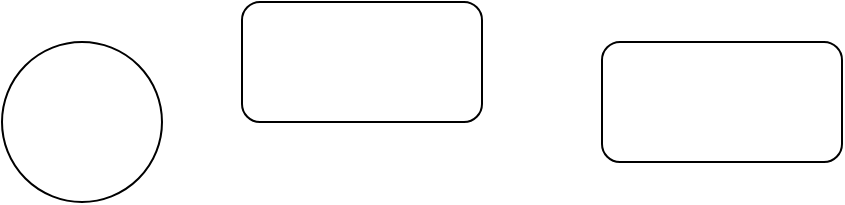 <mxfile version="10.7.9" type="github"><diagram id="onkkxRk-UinRPiSbyEUN" name="第 1 页"><mxGraphModel dx="840" dy="435" grid="1" gridSize="10" guides="1" tooltips="1" connect="1" arrows="1" fold="1" page="1" pageScale="1" pageWidth="827" pageHeight="1169" math="0" shadow="0"><root><mxCell id="0"/><mxCell id="1" parent="0"/><mxCell id="qdYOhiJXUncw68S32UyS-1" value="" style="ellipse;whiteSpace=wrap;html=1;aspect=fixed;" parent="1" vertex="1"><mxGeometry x="140" y="200" width="80" height="80" as="geometry"/></mxCell><mxCell id="qdYOhiJXUncw68S32UyS-2" value="" style="rounded=1;whiteSpace=wrap;html=1;" parent="1" vertex="1"><mxGeometry x="260" y="180" width="120" height="60" as="geometry"/></mxCell><mxCell id="qdYOhiJXUncw68S32UyS-3" value="" style="rounded=1;whiteSpace=wrap;html=1;" parent="1" vertex="1"><mxGeometry x="440" y="200" width="120" height="60" as="geometry"/></mxCell></root></mxGraphModel></diagram><diagram id="9DlyeoKFIJnjwHSj2O4u" name="第 2 页"><mxGraphModel dx="840" dy="484" grid="1" gridSize="10" guides="1" tooltips="1" connect="1" arrows="1" fold="1" page="1" pageScale="1" pageWidth="827" pageHeight="1169" math="0" shadow="0"><root><mxCell id="QNCq4ThdiywSakeBghBl-0"/><mxCell id="QNCq4ThdiywSakeBghBl-1" parent="QNCq4ThdiywSakeBghBl-0"/></root></mxGraphModel></diagram></mxfile>